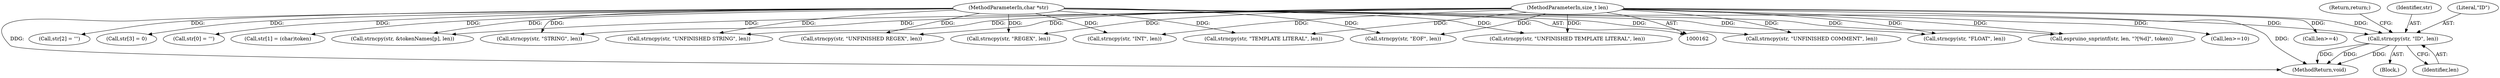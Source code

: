 digraph "0_Espruino_bed844f109b6c222816740555068de2e101e8018@pointer" {
"1000213" [label="(Call,strncpy(str, \"ID\", len))"];
"1000164" [label="(MethodParameterIn,char *str)"];
"1000165" [label="(MethodParameterIn,size_t len)"];
"1000255" [label="(Call,strncpy(str, \"REGEX\", len))"];
"1000330" [label="(Call,len>=10)"];
"1000338" [label="(MethodReturn,void)"];
"1000267" [label="(Call,strncpy(str, \"UNFINISHED COMMENT\", len))"];
"1000177" [label="(Call,len>=4)"];
"1000192" [label="(Call,str[2] = '\'')"];
"1000321" [label="(Call,strncpy(str, &tokenNames[p], len))"];
"1000333" [label="(Call,espruino_snprintf(str, len, \"?[%d]\", token))"];
"1000164" [label="(MethodParameterIn,char *str)"];
"1000261" [label="(Call,strncpy(str, \"UNFINISHED REGEX\", len))"];
"1000219" [label="(Call,strncpy(str, \"INT\", len))"];
"1000217" [label="(Return,return;)"];
"1000214" [label="(Identifier,str)"];
"1000197" [label="(Call,str[3] = 0)"];
"1000205" [label="(Block,)"];
"1000249" [label="(Call,strncpy(str, \"UNFINISHED TEMPLATE LITERAL\", len))"];
"1000213" [label="(Call,strncpy(str, \"ID\", len))"];
"1000231" [label="(Call,strncpy(str, \"STRING\", len))"];
"1000215" [label="(Literal,\"ID\")"];
"1000237" [label="(Call,strncpy(str, \"UNFINISHED STRING\", len))"];
"1000180" [label="(Call,str[0] = '\'')"];
"1000243" [label="(Call,strncpy(str, \"TEMPLATE LITERAL\", len))"];
"1000225" [label="(Call,strncpy(str, \"FLOAT\", len))"];
"1000216" [label="(Identifier,len)"];
"1000185" [label="(Call,str[1] = (char)token)"];
"1000207" [label="(Call,strncpy(str, \"EOF\", len))"];
"1000165" [label="(MethodParameterIn,size_t len)"];
"1000213" -> "1000205"  [label="AST: "];
"1000213" -> "1000216"  [label="CFG: "];
"1000214" -> "1000213"  [label="AST: "];
"1000215" -> "1000213"  [label="AST: "];
"1000216" -> "1000213"  [label="AST: "];
"1000217" -> "1000213"  [label="CFG: "];
"1000213" -> "1000338"  [label="DDG: "];
"1000213" -> "1000338"  [label="DDG: "];
"1000213" -> "1000338"  [label="DDG: "];
"1000164" -> "1000213"  [label="DDG: "];
"1000165" -> "1000213"  [label="DDG: "];
"1000164" -> "1000162"  [label="AST: "];
"1000164" -> "1000338"  [label="DDG: "];
"1000164" -> "1000180"  [label="DDG: "];
"1000164" -> "1000185"  [label="DDG: "];
"1000164" -> "1000192"  [label="DDG: "];
"1000164" -> "1000197"  [label="DDG: "];
"1000164" -> "1000207"  [label="DDG: "];
"1000164" -> "1000219"  [label="DDG: "];
"1000164" -> "1000225"  [label="DDG: "];
"1000164" -> "1000231"  [label="DDG: "];
"1000164" -> "1000237"  [label="DDG: "];
"1000164" -> "1000243"  [label="DDG: "];
"1000164" -> "1000249"  [label="DDG: "];
"1000164" -> "1000255"  [label="DDG: "];
"1000164" -> "1000261"  [label="DDG: "];
"1000164" -> "1000267"  [label="DDG: "];
"1000164" -> "1000321"  [label="DDG: "];
"1000164" -> "1000333"  [label="DDG: "];
"1000165" -> "1000162"  [label="AST: "];
"1000165" -> "1000338"  [label="DDG: "];
"1000165" -> "1000177"  [label="DDG: "];
"1000165" -> "1000207"  [label="DDG: "];
"1000165" -> "1000219"  [label="DDG: "];
"1000165" -> "1000225"  [label="DDG: "];
"1000165" -> "1000231"  [label="DDG: "];
"1000165" -> "1000237"  [label="DDG: "];
"1000165" -> "1000243"  [label="DDG: "];
"1000165" -> "1000249"  [label="DDG: "];
"1000165" -> "1000255"  [label="DDG: "];
"1000165" -> "1000261"  [label="DDG: "];
"1000165" -> "1000267"  [label="DDG: "];
"1000165" -> "1000321"  [label="DDG: "];
"1000165" -> "1000330"  [label="DDG: "];
"1000165" -> "1000333"  [label="DDG: "];
}
